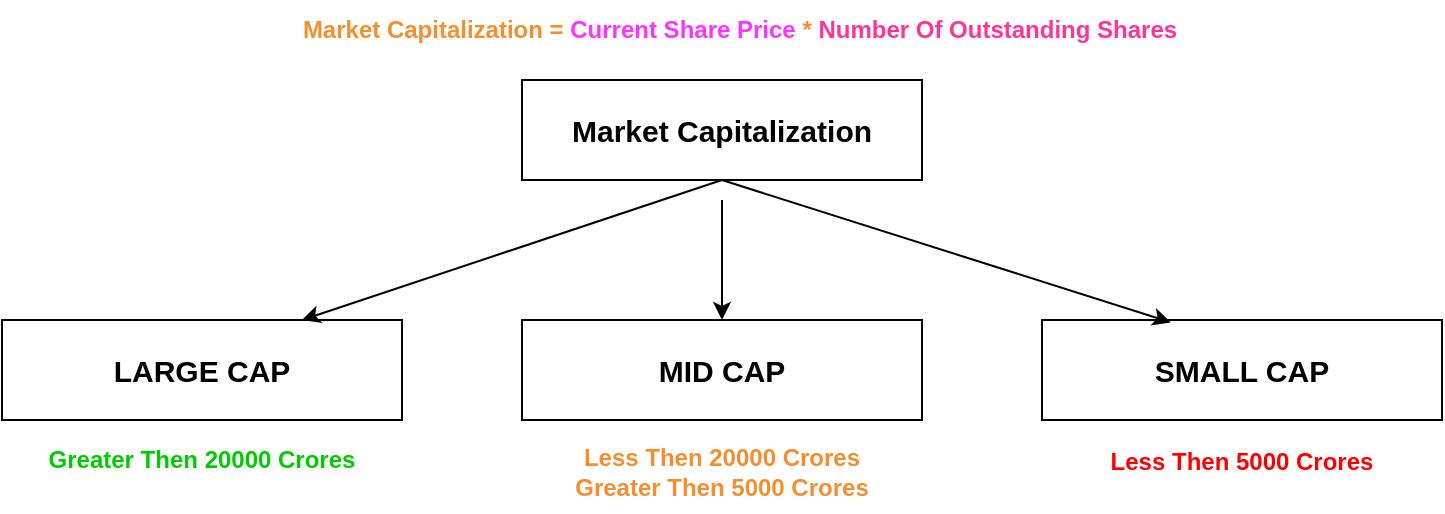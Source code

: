 <mxfile version="24.7.7">
  <diagram name="Page-1" id="sTBqUNskCWZe8skMI56H">
    <mxGraphModel dx="1050" dy="522" grid="1" gridSize="10" guides="1" tooltips="1" connect="1" arrows="1" fold="1" page="1" pageScale="1" pageWidth="850" pageHeight="1100" math="0" shadow="0">
      <root>
        <mxCell id="0" />
        <mxCell id="1" parent="0" />
        <mxCell id="UT6pLKemtJFddx9t97uS-1" value="Market Capitalization" style="text;html=1;align=center;verticalAlign=middle;whiteSpace=wrap;rounded=0;fontStyle=1;fontSize=15;fillColor=default;strokeColor=default;" vertex="1" parent="1">
          <mxGeometry x="300" y="160" width="200" height="50" as="geometry" />
        </mxCell>
        <mxCell id="UT6pLKemtJFddx9t97uS-2" value="LARGE CAP" style="text;html=1;align=center;verticalAlign=middle;whiteSpace=wrap;rounded=0;fontStyle=1;fontSize=15;fillColor=default;strokeColor=default;" vertex="1" parent="1">
          <mxGeometry x="40" y="280" width="200" height="50" as="geometry" />
        </mxCell>
        <mxCell id="UT6pLKemtJFddx9t97uS-3" value="MID CAP" style="text;html=1;align=center;verticalAlign=middle;whiteSpace=wrap;rounded=0;fontStyle=1;fontSize=15;fillColor=default;strokeColor=default;" vertex="1" parent="1">
          <mxGeometry x="300" y="280" width="200" height="50" as="geometry" />
        </mxCell>
        <mxCell id="UT6pLKemtJFddx9t97uS-4" value="SMALL CAP" style="text;html=1;align=center;verticalAlign=middle;whiteSpace=wrap;rounded=0;fontStyle=1;fontSize=15;fillColor=default;strokeColor=default;" vertex="1" parent="1">
          <mxGeometry x="560" y="280" width="200" height="50" as="geometry" />
        </mxCell>
        <mxCell id="UT6pLKemtJFddx9t97uS-5" value="" style="endArrow=classic;html=1;rounded=0;exitX=0.5;exitY=1;exitDx=0;exitDy=0;entryX=0.75;entryY=0;entryDx=0;entryDy=0;" edge="1" parent="1" source="UT6pLKemtJFddx9t97uS-1" target="UT6pLKemtJFddx9t97uS-2">
          <mxGeometry width="50" height="50" relative="1" as="geometry">
            <mxPoint x="250" y="180" as="sourcePoint" />
            <mxPoint x="300" y="130" as="targetPoint" />
          </mxGeometry>
        </mxCell>
        <mxCell id="UT6pLKemtJFddx9t97uS-6" value="" style="endArrow=classic;html=1;rounded=0;entryX=0.5;entryY=0;entryDx=0;entryDy=0;" edge="1" parent="1" target="UT6pLKemtJFddx9t97uS-3">
          <mxGeometry width="50" height="50" relative="1" as="geometry">
            <mxPoint x="400" y="220" as="sourcePoint" />
            <mxPoint x="200" y="290" as="targetPoint" />
          </mxGeometry>
        </mxCell>
        <mxCell id="UT6pLKemtJFddx9t97uS-7" value="" style="endArrow=classic;html=1;rounded=0;entryX=0.322;entryY=0.024;entryDx=0;entryDy=0;entryPerimeter=0;exitX=0.5;exitY=1;exitDx=0;exitDy=0;" edge="1" parent="1" source="UT6pLKemtJFddx9t97uS-1" target="UT6pLKemtJFddx9t97uS-4">
          <mxGeometry width="50" height="50" relative="1" as="geometry">
            <mxPoint x="410" y="230" as="sourcePoint" />
            <mxPoint x="410" y="290" as="targetPoint" />
          </mxGeometry>
        </mxCell>
        <mxCell id="UT6pLKemtJFddx9t97uS-9" value="Market Capitalization = &lt;font color=&quot;#ff33ff&quot;&gt;Current Share Price&lt;/font&gt; * &lt;font color=&quot;#ff3399&quot;&gt;Number Of Outstanding Shares&lt;/font&gt;" style="text;html=1;align=center;verticalAlign=middle;whiteSpace=wrap;rounded=0;fontStyle=1;fontColor=#f48e2f;" vertex="1" parent="1">
          <mxGeometry x="169" y="120" width="480" height="30" as="geometry" />
        </mxCell>
        <mxCell id="UT6pLKemtJFddx9t97uS-10" value="Less Then 20000 Crores&lt;div&gt;Greater Then 5000 Crores&lt;/div&gt;" style="text;html=1;align=center;verticalAlign=middle;whiteSpace=wrap;rounded=0;fontStyle=1;fontColor=#f48e2f;" vertex="1" parent="1">
          <mxGeometry x="300" y="336" width="200" height="40" as="geometry" />
        </mxCell>
        <mxCell id="UT6pLKemtJFddx9t97uS-11" value="&lt;div&gt;Greater Then&amp;nbsp;&lt;span style=&quot;background-color: initial;&quot;&gt;20000 Crores&lt;/span&gt;&lt;/div&gt;" style="text;html=1;align=center;verticalAlign=middle;whiteSpace=wrap;rounded=0;fontStyle=1;fontColor=#00CC00;" vertex="1" parent="1">
          <mxGeometry x="40" y="335" width="200" height="30" as="geometry" />
        </mxCell>
        <mxCell id="UT6pLKemtJFddx9t97uS-13" value="&lt;div&gt;&lt;span style=&quot;background-color: initial;&quot;&gt;Less&lt;/span&gt;&amp;nbsp;Then 5000 Crores&lt;/div&gt;" style="text;html=1;align=center;verticalAlign=middle;whiteSpace=wrap;rounded=0;fontStyle=1;fontColor=#FF0000;" vertex="1" parent="1">
          <mxGeometry x="560" y="336" width="200" height="30" as="geometry" />
        </mxCell>
      </root>
    </mxGraphModel>
  </diagram>
</mxfile>
